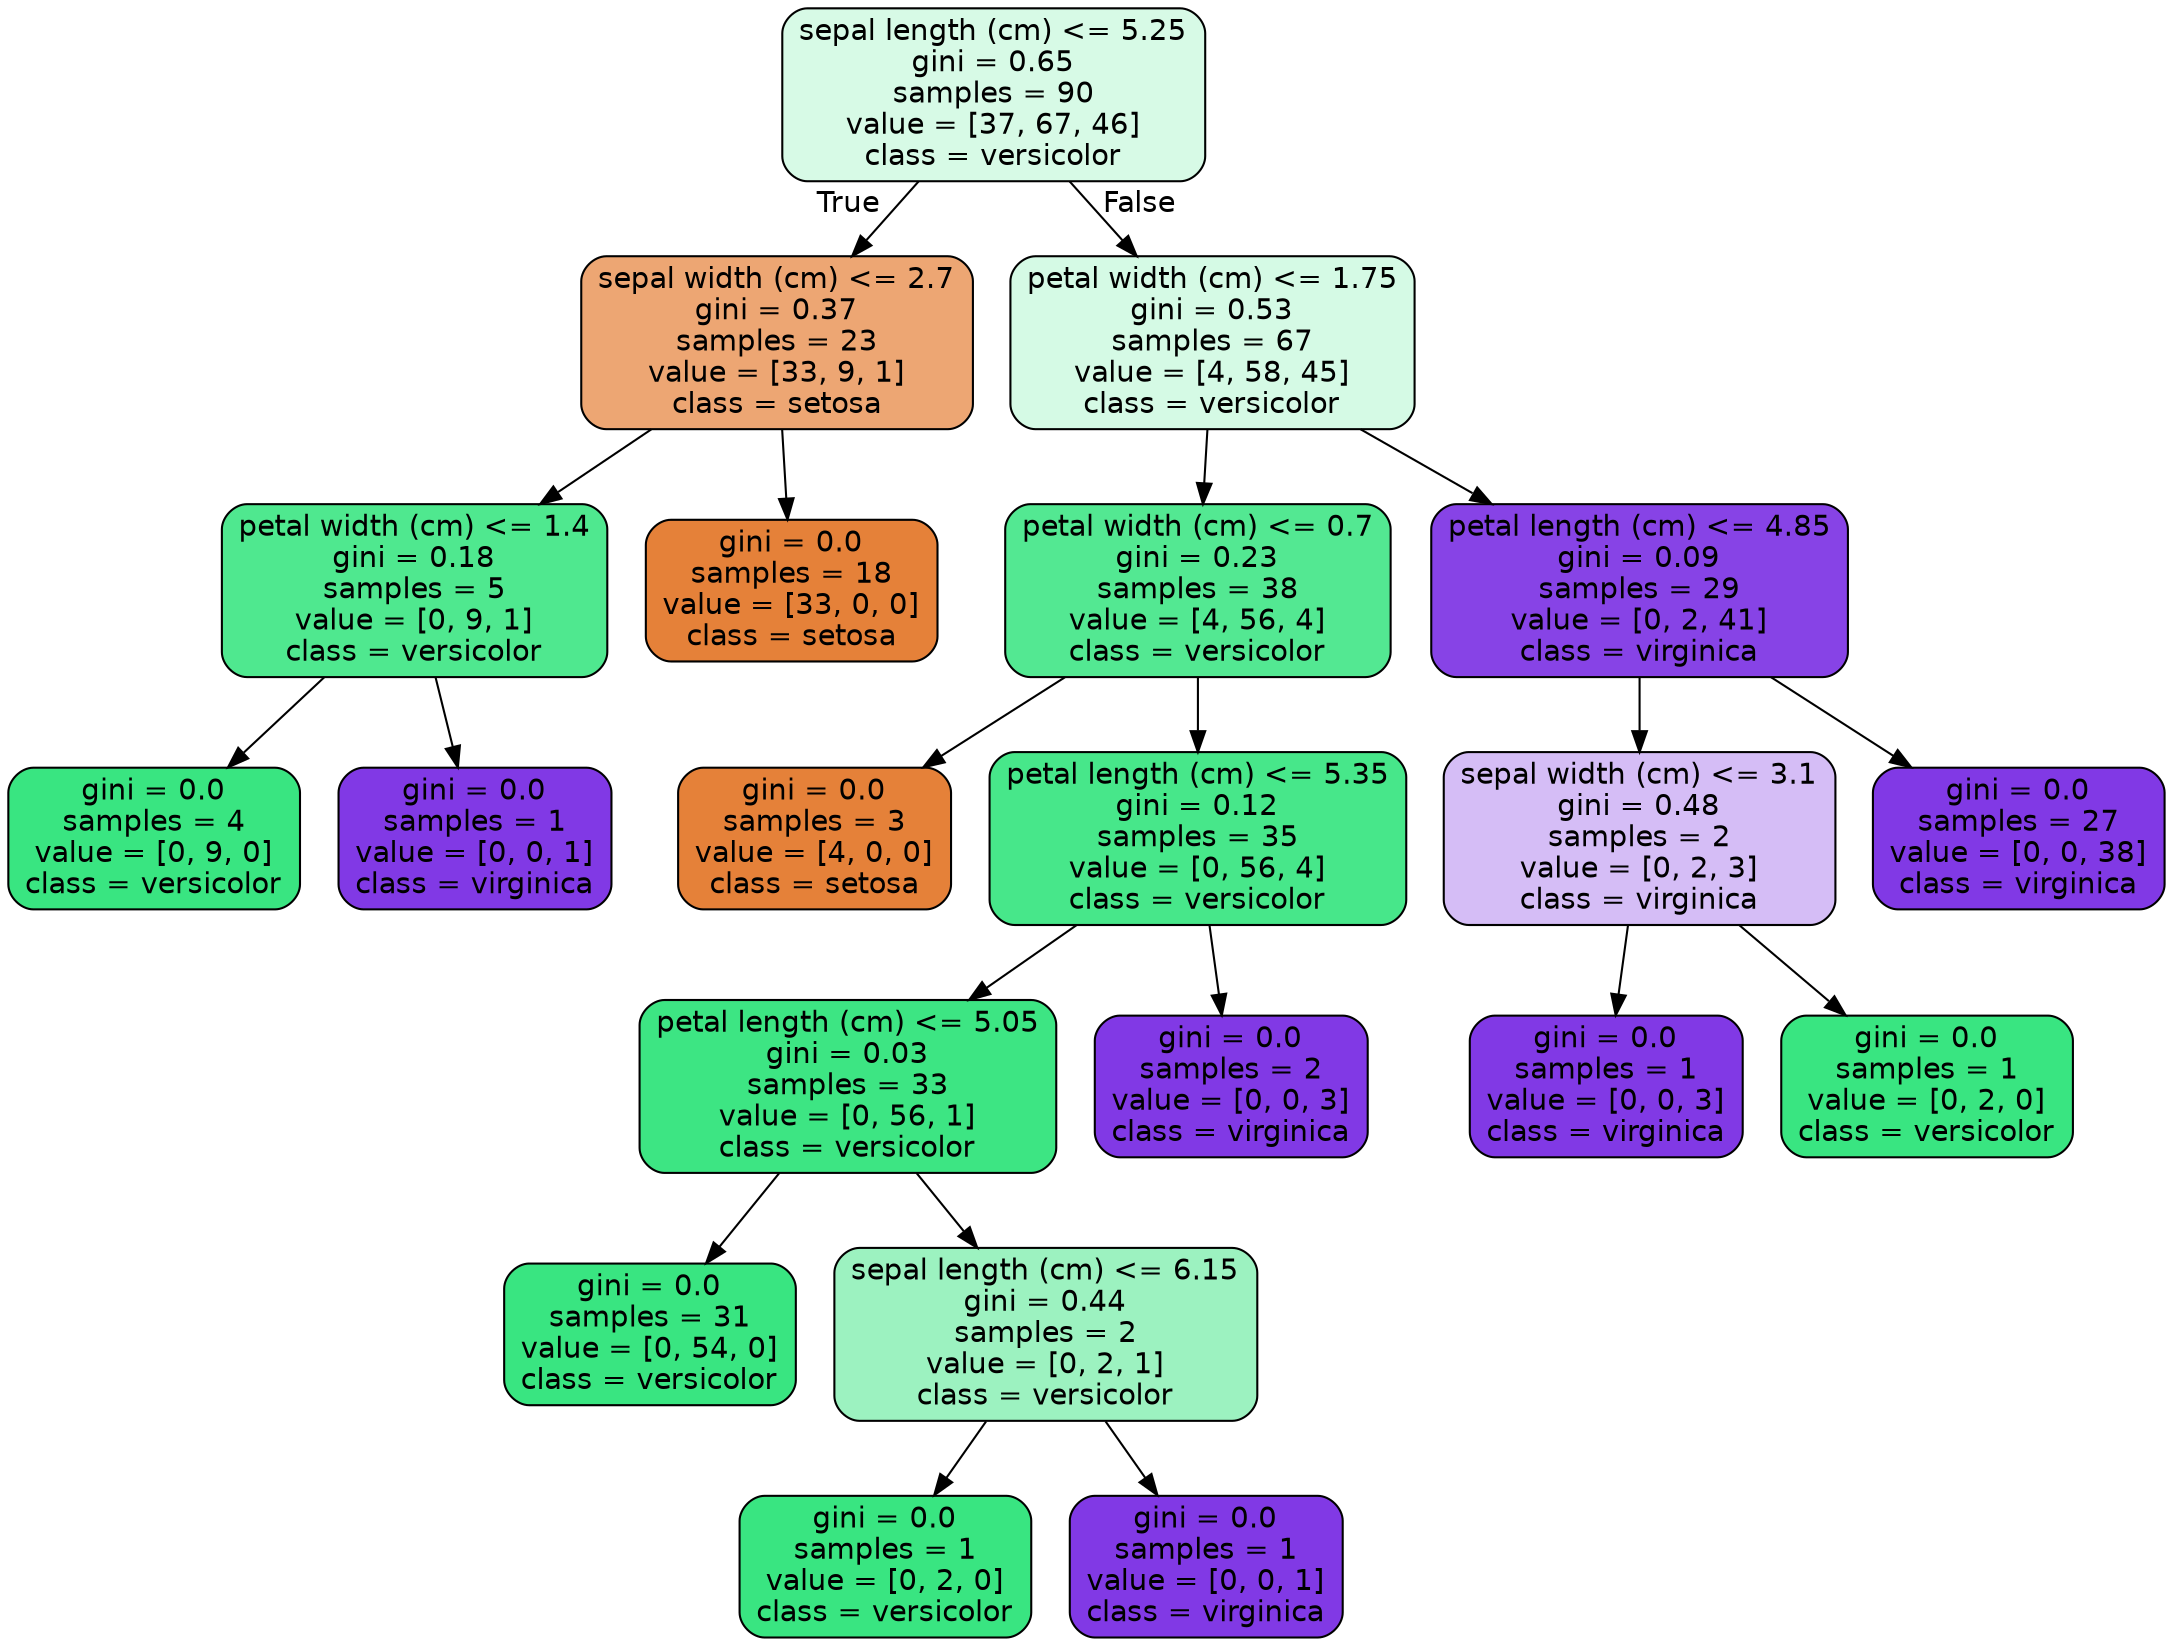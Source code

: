 digraph Tree {
node [shape=box, style="filled, rounded", color="black", fontname=helvetica] ;
edge [fontname=helvetica] ;
0 [label="sepal length (cm) <= 5.25\ngini = 0.65\nsamples = 90\nvalue = [37, 67, 46]\nclass = versicolor", fillcolor="#d7fae6"] ;
1 [label="sepal width (cm) <= 2.7\ngini = 0.37\nsamples = 23\nvalue = [33, 9, 1]\nclass = setosa", fillcolor="#eda673"] ;
0 -> 1 [labeldistance=2.5, labelangle=45, headlabel="True"] ;
2 [label="petal width (cm) <= 1.4\ngini = 0.18\nsamples = 5\nvalue = [0, 9, 1]\nclass = versicolor", fillcolor="#4fe88f"] ;
1 -> 2 ;
3 [label="gini = 0.0\nsamples = 4\nvalue = [0, 9, 0]\nclass = versicolor", fillcolor="#39e581"] ;
2 -> 3 ;
4 [label="gini = 0.0\nsamples = 1\nvalue = [0, 0, 1]\nclass = virginica", fillcolor="#8139e5"] ;
2 -> 4 ;
5 [label="gini = 0.0\nsamples = 18\nvalue = [33, 0, 0]\nclass = setosa", fillcolor="#e58139"] ;
1 -> 5 ;
6 [label="petal width (cm) <= 1.75\ngini = 0.53\nsamples = 67\nvalue = [4, 58, 45]\nclass = versicolor", fillcolor="#d5fae5"] ;
0 -> 6 [labeldistance=2.5, labelangle=-45, headlabel="False"] ;
7 [label="petal width (cm) <= 0.7\ngini = 0.23\nsamples = 38\nvalue = [4, 56, 4]\nclass = versicolor", fillcolor="#53e892"] ;
6 -> 7 ;
8 [label="gini = 0.0\nsamples = 3\nvalue = [4, 0, 0]\nclass = setosa", fillcolor="#e58139"] ;
7 -> 8 ;
9 [label="petal length (cm) <= 5.35\ngini = 0.12\nsamples = 35\nvalue = [0, 56, 4]\nclass = versicolor", fillcolor="#47e78a"] ;
7 -> 9 ;
10 [label="petal length (cm) <= 5.05\ngini = 0.03\nsamples = 33\nvalue = [0, 56, 1]\nclass = versicolor", fillcolor="#3de583"] ;
9 -> 10 ;
11 [label="gini = 0.0\nsamples = 31\nvalue = [0, 54, 0]\nclass = versicolor", fillcolor="#39e581"] ;
10 -> 11 ;
12 [label="sepal length (cm) <= 6.15\ngini = 0.44\nsamples = 2\nvalue = [0, 2, 1]\nclass = versicolor", fillcolor="#9cf2c0"] ;
10 -> 12 ;
13 [label="gini = 0.0\nsamples = 1\nvalue = [0, 2, 0]\nclass = versicolor", fillcolor="#39e581"] ;
12 -> 13 ;
14 [label="gini = 0.0\nsamples = 1\nvalue = [0, 0, 1]\nclass = virginica", fillcolor="#8139e5"] ;
12 -> 14 ;
15 [label="gini = 0.0\nsamples = 2\nvalue = [0, 0, 3]\nclass = virginica", fillcolor="#8139e5"] ;
9 -> 15 ;
16 [label="petal length (cm) <= 4.85\ngini = 0.09\nsamples = 29\nvalue = [0, 2, 41]\nclass = virginica", fillcolor="#8743e6"] ;
6 -> 16 ;
17 [label="sepal width (cm) <= 3.1\ngini = 0.48\nsamples = 2\nvalue = [0, 2, 3]\nclass = virginica", fillcolor="#d5bdf6"] ;
16 -> 17 ;
18 [label="gini = 0.0\nsamples = 1\nvalue = [0, 0, 3]\nclass = virginica", fillcolor="#8139e5"] ;
17 -> 18 ;
19 [label="gini = 0.0\nsamples = 1\nvalue = [0, 2, 0]\nclass = versicolor", fillcolor="#39e581"] ;
17 -> 19 ;
20 [label="gini = 0.0\nsamples = 27\nvalue = [0, 0, 38]\nclass = virginica", fillcolor="#8139e5"] ;
16 -> 20 ;
}